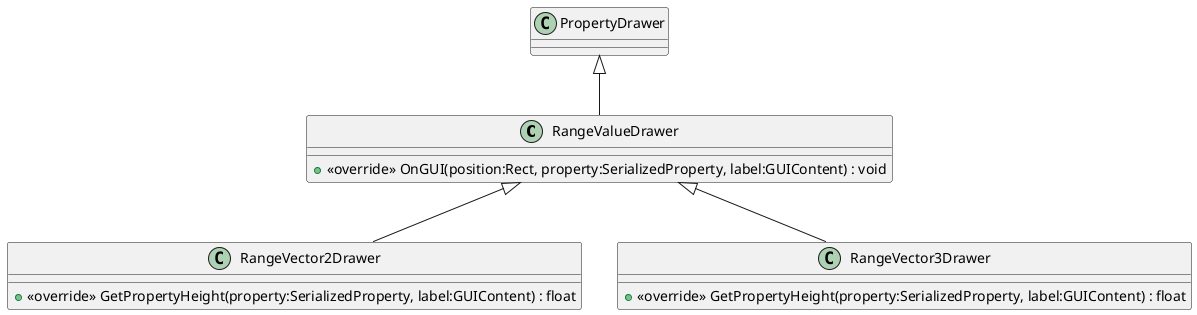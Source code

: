 @startuml
class RangeValueDrawer {
    + <<override>> OnGUI(position:Rect, property:SerializedProperty, label:GUIContent) : void
}
class RangeVector2Drawer {
    + <<override>> GetPropertyHeight(property:SerializedProperty, label:GUIContent) : float
}
class RangeVector3Drawer {
    + <<override>> GetPropertyHeight(property:SerializedProperty, label:GUIContent) : float
}
PropertyDrawer <|-- RangeValueDrawer
RangeValueDrawer <|-- RangeVector2Drawer
RangeValueDrawer <|-- RangeVector3Drawer
@enduml
